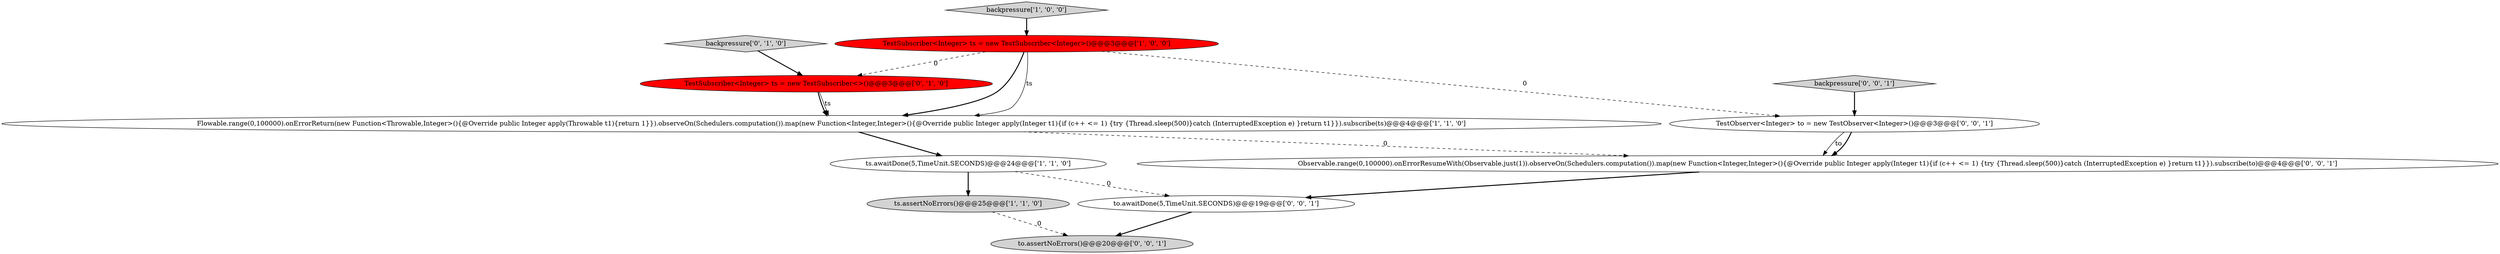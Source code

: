 digraph {
4 [style = filled, label = "ts.awaitDone(5,TimeUnit.SECONDS)@@@24@@@['1', '1', '0']", fillcolor = white, shape = ellipse image = "AAA0AAABBB1BBB"];
0 [style = filled, label = "backpressure['1', '0', '0']", fillcolor = lightgray, shape = diamond image = "AAA0AAABBB1BBB"];
2 [style = filled, label = "Flowable.range(0,100000).onErrorReturn(new Function<Throwable,Integer>(){@Override public Integer apply(Throwable t1){return 1}}).observeOn(Schedulers.computation()).map(new Function<Integer,Integer>(){@Override public Integer apply(Integer t1){if (c++ <= 1) {try {Thread.sleep(500)}catch (InterruptedException e) }return t1}}).subscribe(ts)@@@4@@@['1', '1', '0']", fillcolor = white, shape = ellipse image = "AAA0AAABBB1BBB"];
3 [style = filled, label = "TestSubscriber<Integer> ts = new TestSubscriber<Integer>()@@@3@@@['1', '0', '0']", fillcolor = red, shape = ellipse image = "AAA1AAABBB1BBB"];
5 [style = filled, label = "TestSubscriber<Integer> ts = new TestSubscriber<>()@@@3@@@['0', '1', '0']", fillcolor = red, shape = ellipse image = "AAA1AAABBB2BBB"];
10 [style = filled, label = "TestObserver<Integer> to = new TestObserver<Integer>()@@@3@@@['0', '0', '1']", fillcolor = white, shape = ellipse image = "AAA0AAABBB3BBB"];
11 [style = filled, label = "Observable.range(0,100000).onErrorResumeWith(Observable.just(1)).observeOn(Schedulers.computation()).map(new Function<Integer,Integer>(){@Override public Integer apply(Integer t1){if (c++ <= 1) {try {Thread.sleep(500)}catch (InterruptedException e) }return t1}}).subscribe(to)@@@4@@@['0', '0', '1']", fillcolor = white, shape = ellipse image = "AAA0AAABBB3BBB"];
9 [style = filled, label = "to.awaitDone(5,TimeUnit.SECONDS)@@@19@@@['0', '0', '1']", fillcolor = white, shape = ellipse image = "AAA0AAABBB3BBB"];
7 [style = filled, label = "to.assertNoErrors()@@@20@@@['0', '0', '1']", fillcolor = lightgray, shape = ellipse image = "AAA0AAABBB3BBB"];
1 [style = filled, label = "ts.assertNoErrors()@@@25@@@['1', '1', '0']", fillcolor = lightgray, shape = ellipse image = "AAA0AAABBB1BBB"];
6 [style = filled, label = "backpressure['0', '1', '0']", fillcolor = lightgray, shape = diamond image = "AAA0AAABBB2BBB"];
8 [style = filled, label = "backpressure['0', '0', '1']", fillcolor = lightgray, shape = diamond image = "AAA0AAABBB3BBB"];
0->3 [style = bold, label=""];
3->5 [style = dashed, label="0"];
2->11 [style = dashed, label="0"];
8->10 [style = bold, label=""];
6->5 [style = bold, label=""];
5->2 [style = bold, label=""];
4->1 [style = bold, label=""];
3->10 [style = dashed, label="0"];
4->9 [style = dashed, label="0"];
3->2 [style = solid, label="ts"];
1->7 [style = dashed, label="0"];
3->2 [style = bold, label=""];
5->2 [style = solid, label="ts"];
9->7 [style = bold, label=""];
11->9 [style = bold, label=""];
2->4 [style = bold, label=""];
10->11 [style = solid, label="to"];
10->11 [style = bold, label=""];
}
